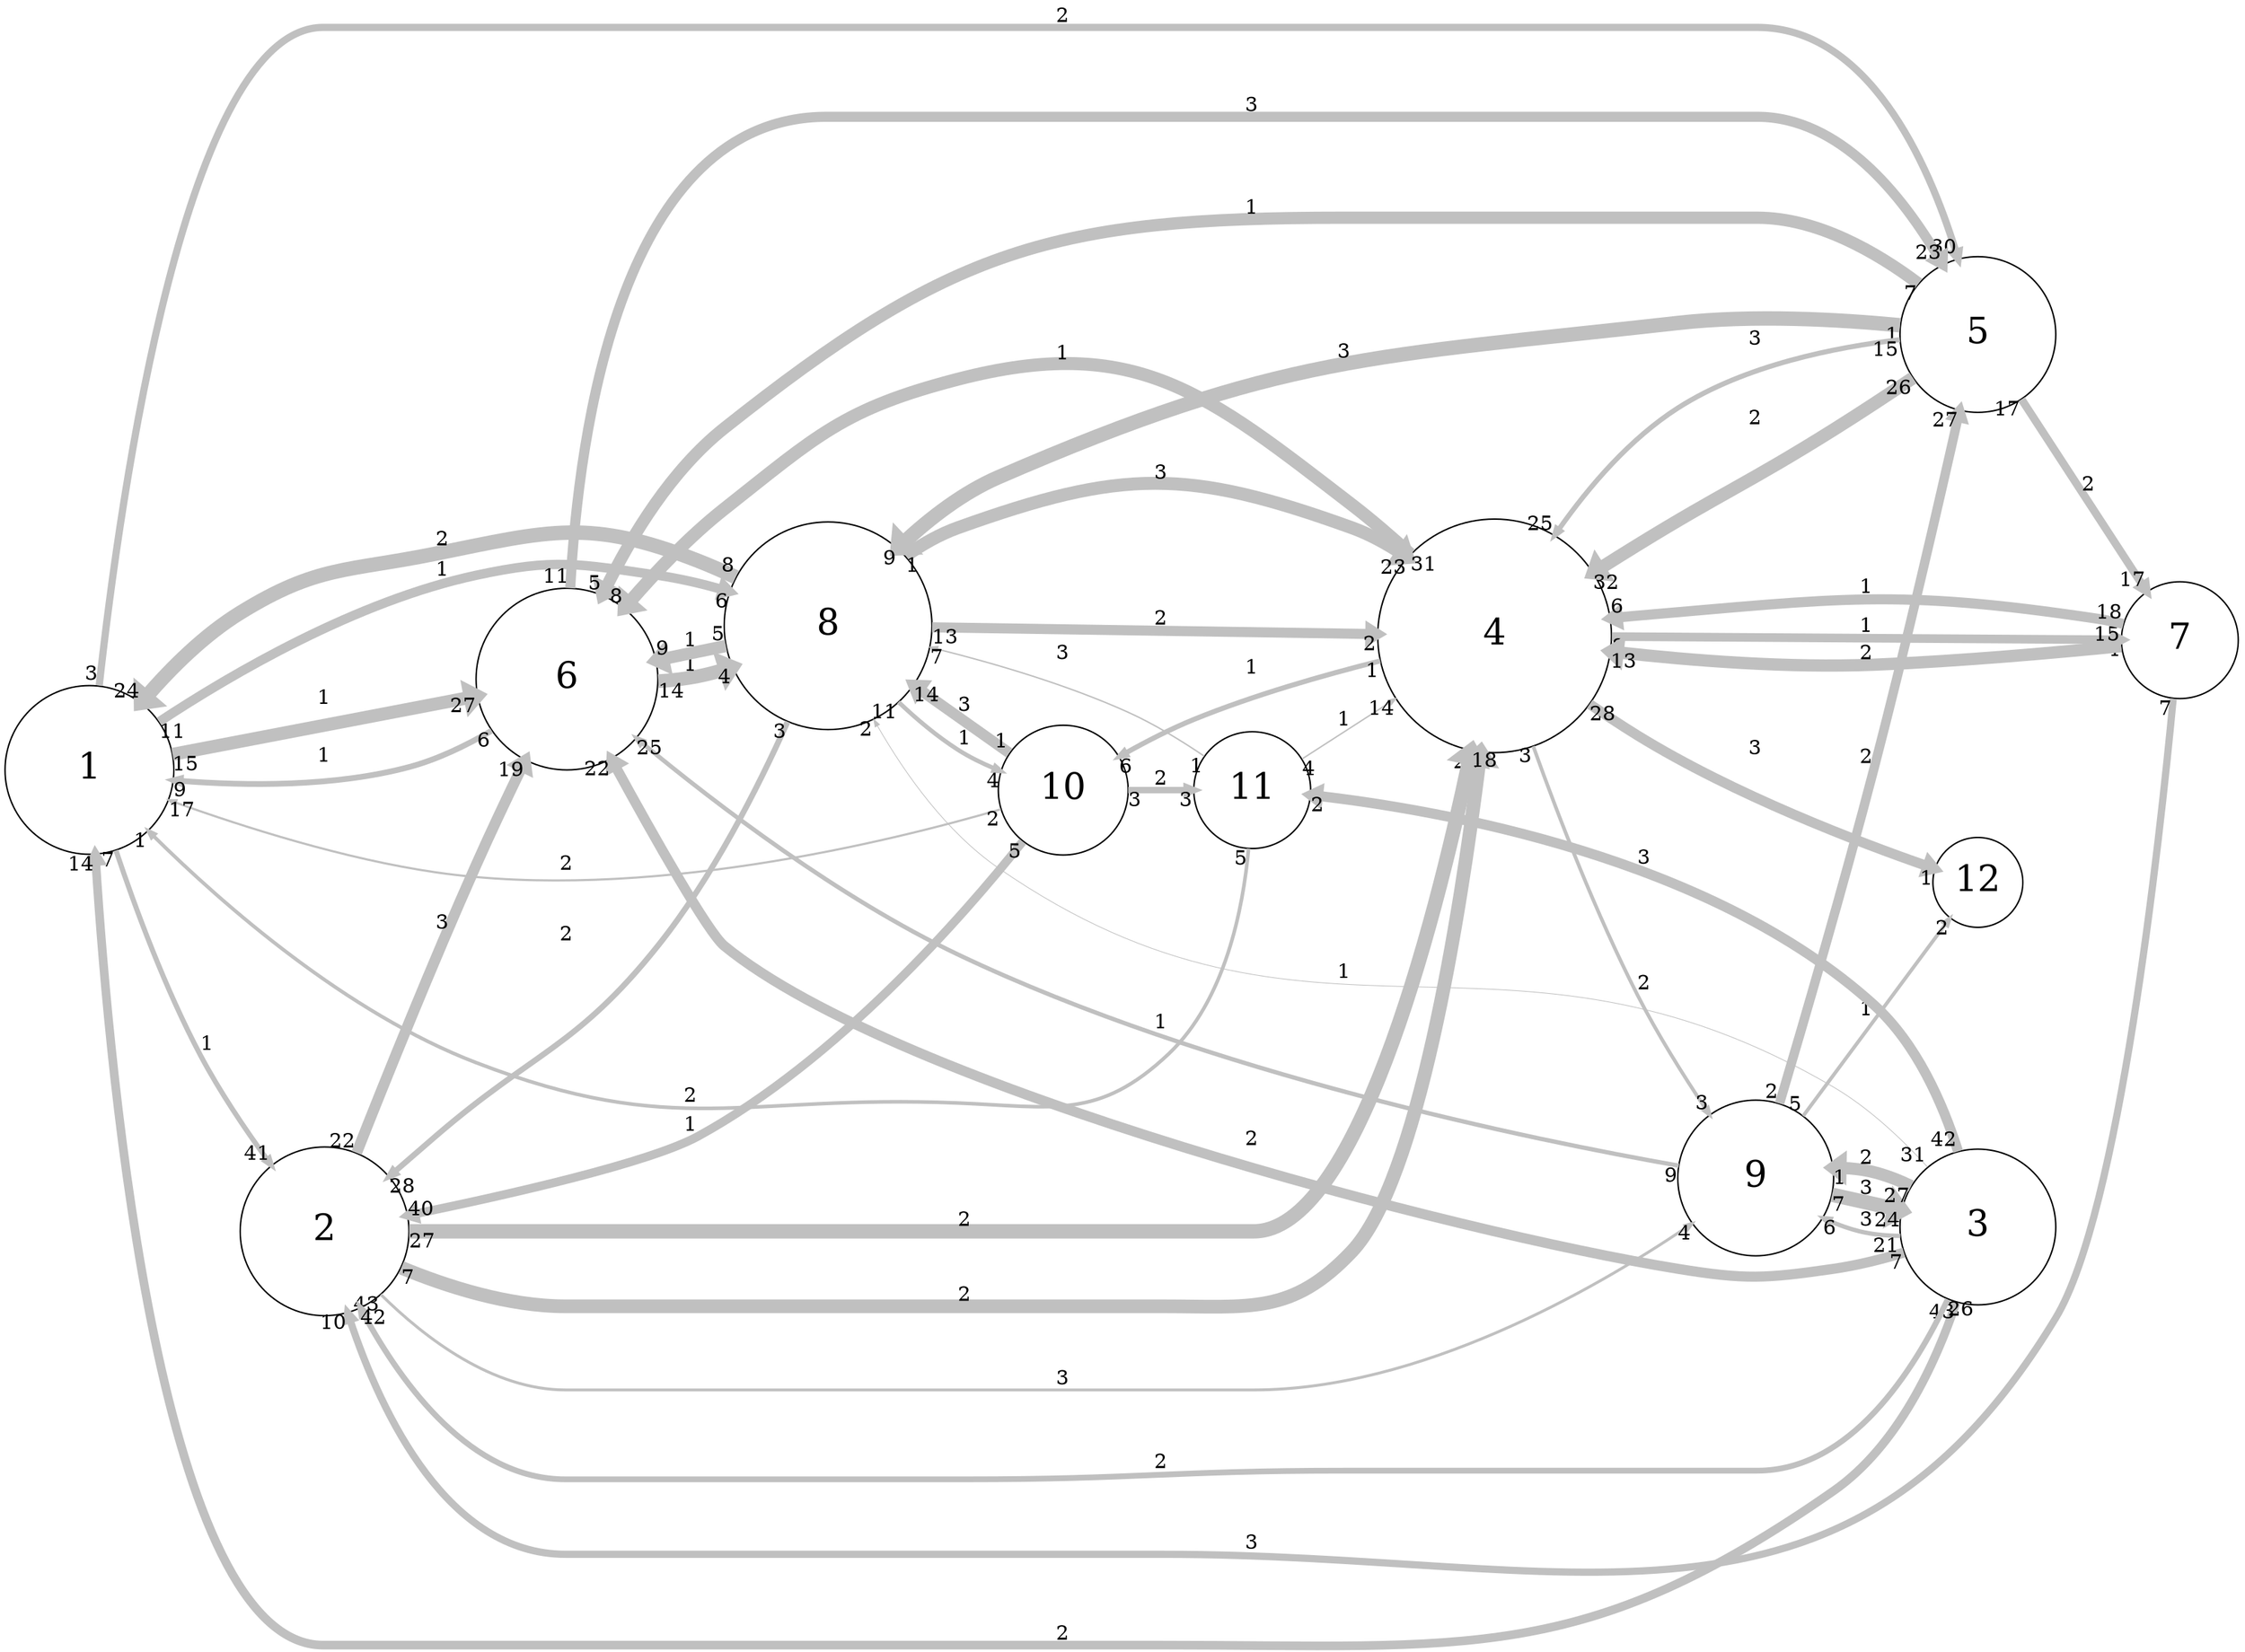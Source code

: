 digraph "" {
	graph [bb="0,0,1518.8,1119.7",
		overlap=false,
		rankdir=LR,
		ratio=0.5,
		scale=1,
		splines=spline
	];
	node [fontsize=25,
		label="\N",
		shape=circle
	];
	edge [arrowsize=0.5,
		splines=true
	];
	0	[height=1.625,
		label=1,
		pos="58.75,601.17",
		width=1.625];
	1	[height=1.625,
		label=2,
		pos="217.75,280.17",
		width=1.625];
	0 -> 1	[key=0,
		capacity=1,
		color=grey,
		from_pd=46,
		head_lp="174.62,334.77",
		headlabel=41,
		label=1,
		lp="138.75,408.42",
		penwidth=3.5,
		pos="e,181.37,326.52 76.709,545.34 90.206,504.02 110.86,446.94 135.38,399.67 146.85,377.54 161.67,354.6 175.51,334.8",
		pt=14,
		tail_lp="69.959,537.09",
		taillabel=47,
		to_pd=40];
	4	[height=1.5,
		label=5,
		pos="1340.8,891.17",
		width=1.5];
	0 -> 4	[key=0,
		capacity=2,
		color=grey,
		from_pd=2,
		head_lp="1320.6,952.1",
		headlabel=30,
		label=2,
		lp="719.75,1111.4",
		penwidth=5.0,
		pos="e,1327.4,943.85 65.558,659.74 80.31,792.16 124.75,1103.2 216.75,1103.2 216.75,1103.2 216.75,1103.2 1190.8,1103.2 1264.2,1103.2 1304.6,\
1016.9 1324.2,954.43",
		pt=11,
		tail_lp="62.183,667.99",
		taillabel=3,
		to_pd=29];
	5	[height=1.75,
		label=6,
		pos="382.75,658.17",
		width=1.75];
	0 -> 5	[key=0,
		capacity=1,
		color=grey,
		from_pd=14,
		head_lp="313.52,656.77",
		headlabel=27,
		label=1,
		lp="217.75,649.42",
		penwidth=9.0,
		pos="e,320.27,648.52 116.51,612.92 130.47,615.72 145.39,618.63 159.25,621.17 208.89,630.28 264.94,639.6 308.37,646.6",
		pt=3,
		tail_lp="123.26,604.67",
		taillabel=15,
		to_pd=26];
	7	[height=2,
		label=8,
		pos="559.75,695.17",
		width=2];
	0 -> 7	[key=0,
		capacity=1,
		color=grey,
		from_pd=10,
		head_lp="488.33,727.8",
		headlabel=6,
		label=1,
		lp="297.75,734.42",
		penwidth=6.5,
		pos="e,491.7,719.55 107.3,634.22 157.43,666.72 240.04,713.76 319.75,730.17 374.6,741.46 390.38,738.55 445.75,730.17 457.21,728.44 469.12,\
725.76 480.71,722.65",
		pt=8,
		tail_lp="114.05,642.47",
		taillabel=11,
		to_pd=5];
	1 -> 5	[key=0,
		capacity=3,
		color=grey,
		from_pd=21,
		head_lp="345.69,594.4",
		headlabel=19,
		label=3,
		lp="297.75,495.42",
		penwidth=7.5,
		pos="e,352.44,602.65 238.83,334.98 258.28,387.03 289.23,467.19 319.75,535.17 328.14,553.86 337.86,573.82 347.08,592.11",
		pt=6,
		tail_lp="245.58,343.23",
		taillabel=22,
		to_pd=18];
	3	[height=2.25,
		label=4,
		pos="1012.8,683.17",
		width=2.25];
	1 -> 3	[key=0,
		capacity=2,
		color=grey,
		from_pd=6,
		head_lp="996.82,594.16",
		headlabel=26,
		label=2,
		lp="653.75,234.42",
		penwidth=9.5,
		pos="e,1003.6,602.41 275.62,268.87 281.93,267.85 288.28,266.92 294.38,266.17 430.86,249.48 809.4,178.9 913.12,269.17 960.75,310.62 988.75,\
481.26 1002.1,590.11",
		pt=2,
		tail_lp="278.99,260.62",
		taillabel=7,
		to_pd=25];
	1 -> 3	[key=1,
		capacity=2,
		color=grey,
		from_pd=26,
		head_lp="1015.4,593.57",
		headlabel=18,
		label=2,
		lp="653.75,280.42",
		penwidth=10.0,
		pos="e,1008.7,601.82 276.58,275.98 421.13,266.73 793.37,250.71 888.25,323.17 970,385.61 997.99,505.23 1007.4,589.41",
		pt=1,
		tail_lp="283.33,284.23",
		taillabel=27,
		to_pd=17];
	8	[height=1.5,
		label=9,
		pos="1189.8,315.17",
		width=1.5];
	1 -> 8	[key=0,
		capacity=3,
		color=grey,
		from_pd=42,
		head_lp="1141.9,275.58",
		headlabel=4,
		label=3,
		lp="719.75,181.42",
		penwidth=2.0,
		pos="e,1145.3,283.83 257.06,236.65 287.52,207.03 333,173.17 381.75,173.17 381.75,173.17 381.75,173.17 848.75,173.17 958.99,173.17 1074.9,\
237.52 1138.9,279.58",
		pt=17,
		tail_lp="263.81,228.4",
		taillabel=43,
		to_pd=3];
	4 -> 5	[key=0,
		capacity=1,
		color=grey,
		from_pd=6,
		head_lp="403.3,725.2",
		headlabel=5,
		label=1,
		lp="847.75,979.42",
		penwidth=8.5,
		pos="e,406.67,716.95 1299.9,926.93 1271.5,948.63 1231.4,972.17 1190.8,972.17 908.75,972.17 908.75,972.17 908.75,972.17 711.28,972.17 \
641.77,953.74 487.75,830.17 454.33,803.36 429.04,762.69 411.77,727.63",
		pt=4,
		tail_lp="1303.2,918.68",
		taillabel=7,
		to_pd=4];
	4 -> 7	[key=0,
		capacity=3,
		color=grey,
		from_pd=0,
		head_lp="605.28,756.55",
		headlabel=9,
		label=3,
		lp="909.75,881.42",
		penwidth=10.0,
		pos="e,608.66,748.3 1286.8,898.02 1245.5,902.26 1186.8,905.91 1135.8,900.17 926.93,876.69 865.76,882.77 674.75,795.17 654.26,785.77 634.72,\
771.47 617.78,756.6",
		pt=1,
		tail_lp="1283.4,889.77",
		taillabel=1,
		to_pd=8];
	4 -> 3	[key=0,
		capacity=2,
		color=grey,
		from_pd=25,
		head_lp="1088.3,734.88",
		headlabel=32,
		label=2,
		lp="1189.8,831.42",
		penwidth=9.0,
		pos="e,1081.6,726.63 1296.7,859.87 1280.4,848.22 1261.4,835.07 1243.8,823.67 1186.3,786.53 1169.7,780.95 1111.4,745.17 1105,741.28 1098.5,\
737.21 1091.9,733.1",
		pt=3,
		tail_lp="1290,851.62",
		taillabel=26,
		to_pd=31];
	4 -> 3	[key=1,
		capacity=3,
		color=grey,
		from_pd=14,
		head_lp="1046.7,761.71",
		headlabel=25,
		label=3,
		lp="1189.8,887.42",
		penwidth=3.5,
		pos="e,1053.5,753.46 1286.5,887.46 1243,882.28 1181.3,869.87 1135.8,840.17 1105.3,820.36 1079.3,790.34 1059.3,761.85",
		pt=14,
		tail_lp="1279.8,879.21",
		taillabel=15,
		to_pd=24];
	6	[height=1.125,
		label=7,
		pos="1477.8,683.17",
		width=1.125];
	4 -> 6	[key=0,
		capacity=2,
		color=grey,
		from_pd=16,
		head_lp="1461.6,725.19",
		headlabel=17,
		label=2,
		lp="1416.8,783.42",
		penwidth=5.5,
		pos="e,1454.8,716.94 1371,846.04 1394.1,810.54 1426,761.41 1448.7,726.41",
		pt=10,
		tail_lp="1377.8,837.79",
		taillabel=17,
		to_pd=16];
	5 -> 0	[key=0,
		capacity=1,
		color=grey,
		from_pd=5,
		head_lp="120.15,585.13",
		headlabel=9,
		label=1,
		lp="217.75,609.42",
		penwidth=4.0,
		pos="e,116.77,593.38 329.96,623.3 313.5,614.07 294.75,605.38 276.25,600.67 227.67,588.29 170.93,588.95 127.73,592.42",
		pt=13,
		tail_lp="333.33,631.55",
		taillabel=6,
		to_pd=8];
	5 -> 4	[key=0,
		capacity=3,
		color=grey,
		from_pd=10,
		head_lp="1310.3,948.03",
		headlabel=23,
		label=3,
		lp="847.75,1050.4",
		penwidth=7.0,
		pos="e,1317,939.78 384.89,721.58 390.58,830.65 419.55,1042.2 558.75,1042.2 558.75,1042.2 558.75,1042.2 1190.8,1042.2 1245,1042.2 1286.1,\
992.25 1311.3,949.81",
		pt=7,
		tail_lp="378.14,729.83",
		taillabel=11,
		to_pd=22];
	5 -> 7	[key=0,
		capacity=1,
		color=grey,
		from_pd=13,
		head_lp="489.76,659.48",
		headlabel=4,
		label=1,
		lp="466.75,670.42",
		penwidth=9.5,
		pos="e,493.14,667.73 445.85,658.29 454.06,659 462.33,660.08 470.12,661.67 473.79,662.42 477.51,663.3 481.24,664.28",
		pt=2,
		tail_lp="452.6,650.04",
		taillabel=14,
		to_pd=3];
	7 -> 0	[key=0,
		capacity=2,
		color=grey,
		from_pd=7,
		head_lp="87.543,656.41",
		headlabel=24,
		label=2,
		lp="297.75,755.42",
		penwidth=10.0,
		pos="e,94.293,648.16 496.05,729.66 487.46,733.81 478.66,737.77 470.12,741.17 397.53,770.1 371.26,760.15 294.38,746.17 232.88,734.99 212.57,\
739.79 159.25,707.17 138.07,694.22 118.48,675.57 102.38,657.52",
		pt=1,
		tail_lp="499.42,737.91",
		taillabel=8,
		to_pd=23];
	7 -> 1	[key=0,
		capacity=2,
		color=grey,
		from_pd=2,
		head_lp="255.86,309.71",
		headlabel=28,
		label=2,
		lp="382.75,485.42",
		penwidth=4.0,
		pos="e,262.61,317.96 532.1,628.21 512.21,582.84 482.22,522.96 445.75,476.67 443.98,474.42 337.38,382.41 270.91,325.11",
		pt=13,
		tail_lp="528.73,619.96",
		taillabel=3,
		to_pd=27];
	7 -> 5	[key=0,
		capacity=1,
		color=grey,
		from_pd=4,
		head_lp="447.45,677.92",
		headlabel=9,
		label=1,
		lp="466.75,688.42",
		penwidth=8.5,
		pos="e,444.08,673.79 488.33,683.19 479.9,681.59 471.43,679.9 463.38,678.17 460.83,677.62 458.24,677.05 455.62,676.47",
		pt=4,
		tail_lp="484.95,691.44",
		taillabel=5,
		to_pd=8];
	7 -> 3	[key=0,
		capacity=3,
		color=grey,
		from_pd=0,
		head_lp="945.87,729.47",
		headlabel=23,
		label=3,
		lp="786.75,797.42",
		penwidth=9.0,
		pos="e,952.62,737.72 613.58,742.86 624.99,750.72 637.52,757.74 650.38,762.17 760.77,800.26 803.53,799.51 913.12,759.17 923.26,755.44 \
933.19,750.28 942.61,744.38",
		pt=3,
		tail_lp="610.2,734.61",
		taillabel=1,
		to_pd=22];
	7 -> 3	[key=1,
		capacity=2,
		color=grey,
		from_pd=12,
		head_lp="928.12,677.06",
		headlabel=2,
		label=2,
		lp="786.75,697.42",
		penwidth=7.0,
		pos="e,931.49,685.31 632.21,693.27 710.1,691.2 834.95,687.88 920.02,685.61",
		pt=7,
		tail_lp="638.96,685.02",
		taillabel=13,
		to_pd=1];
	9	[height=1.25,
		label=10,
		pos="719.75,581.17",
		width=1.25];
	7 -> 9	[key=0,
		capacity=1,
		color=grey,
		from_pd=10,
		head_lp="672.41,600.81",
		headlabel=4,
		label=1,
		lp="653.75,613.42",
		penwidth=3.0,
		pos="e,675.78,592.56 606.92,640.41 619.95,627.37 634.83,614.43 650.38,604.67 655.59,601.4 661.31,598.52 667.17,596",
		pt=15,
		tail_lp="613.67,648.66",
		taillabel=11,
		to_pd=3];
	3 -> 5	[key=0,
		capacity=1,
		color=grey,
		from_pd=30,
		head_lp="417.86,716.64",
		headlabel=8,
		label=1,
		lp="719.75,876.42",
		penwidth=9.0,
		pos="e,421.24,708.39 955.33,740.83 886.67,803.78 765.61,892.06 650.38,863.17 570.86,843.24 552.01,827.06 487.75,776.17 466.5,759.34 446.09,\
737.82 429.06,717.77",
		pt=3,
		tail_lp="948.58,749.08",
		taillabel=31,
		to_pd=7];
	3 -> 8	[key=0,
		capacity=2,
		color=grey,
		from_pd=2,
		head_lp="1155.9,368.54",
		headlabel=3,
		label=2,
		lp="1114.8,452.42",
		penwidth=2.5,
		pos="e,1159.2,360.29 1041.4,606.87 1059.5,559.15 1084.7,496.86 1111.4,443.67 1124.3,417.94 1140.5,390.47 1154.7,367.56",
		pt=16,
		tail_lp="1038,598.62",
		taillabel=3,
		to_pd=2];
	3 -> 6	[key=0,
		capacity=1,
		color=grey,
		from_pd=7,
		head_lp="1433.4,674.92",
		headlabel=4,
		label=1,
		lp="1265.8,691.42",
		penwidth=6.0,
		pos="e,1436.8,683.17 1094.1,683.17 1189.4,683.17 1345.3,683.17 1425.5,683.17",
		pt=9,
		tail_lp="1097.5,674.92",
		taillabel=8,
		to_pd=3];
	3 -> 9	[key=0,
		capacity=1,
		color=grey,
		from_pd=0,
		head_lp="761.37,596.86",
		headlabel=6,
		label=1,
		lp="847.75,665.42",
		penwidth=3.5,
		pos="e,758,605.11 933.01,667.84 894.35,659.04 847.54,646.47 807.25,630.17 793.6,624.65 779.44,617.36 766.63,610.11",
		pt=14,
		tail_lp="929.63,659.59",
		taillabel=1,
		to_pd=5];
	11	[height=0.78211,
		label=12,
		pos="1340.8,512.17",
		width=0.78211];
	3 -> 11	[key=0,
		capacity=3,
		color=grey,
		from_pd=27,
		head_lp="1310.5,529.7",
		headlabel=1,
		label=3,
		lp="1189.8,608.42",
		penwidth=7.0,
		pos="e,1313.9,521.45 1080.1,637.52 1090.6,630.37 1101.3,623.06 1111.4,616.17 1122.2,608.8 1124.3,605.94 1135.8,599.67 1192.1,568.86 1261.6,\
541.07 1303.2,525.43",
		pt=7,
		tail_lp="1086.9,645.77",
		taillabel=28,
		to_pd=0];
	8 -> 4	[key=0,
		capacity=2,
		color=grey,
		from_pd=1,
		head_lp="1334.8,830",
		headlabel=27,
		label=2,
		lp="1265.8,600.42",
		penwidth=6.5,
		pos="e,1328,838.25 1206.2,366.96 1222.5,422.38 1248.7,512.95 1269.1,591.67 1290.1,672.6 1311.8,766.52 1325.6,827.29",
		pt=8,
		tail_lp="1202.8,375.21",
		taillabel=2,
		to_pd=26];
	8 -> 5	[key=0,
		capacity=1,
		color=grey,
		from_pd=8,
		head_lp="437.54,625.82",
		headlabel=25,
		label=1,
		lp="786.75,423.42",
		penwidth=3.0,
		pos="e,430.79,617.57 1136.2,324.25 1037.4,342.6 818.76,389.41 650.38,470.17 570.87,508.3 489.46,569.58 437.87,611.75",
		pt=15,
		tail_lp="1132.8,332.5",
		taillabel=9,
		to_pd=24];
	2	[height=1.5,
		label=3,
		pos="1340.8,282.17",
		width=1.5];
	8 -> 2	[key=0,
		capacity=3,
		color=grey,
		from_pd=6,
		head_lp="1280.9,285.46",
		headlabel=24,
		label=3,
		lp="1265.8,307.42",
		penwidth=10.0,
		pos="e,1287.7,293.71 1242.9,303.63 1253.4,301.29 1264.6,298.81 1275.5,296.39",
		pt=1,
		tail_lp="1246.2,295.38",
		taillabel=7,
		to_pd=23];
	8 -> 11	[key=0,
		capacity=1,
		color=grey,
		from_pd=4,
		head_lp="1326.3,481.71",
		headlabel=2,
		label=1,
		lp="1265.8,422.42",
		penwidth=2.5,
		pos="e,1323,489.96 1223.1,357.92 1251.8,395.84 1292.9,450.22 1317.9,483.25",
		pt=16,
		tail_lp="1219.7,366.17",
		taillabel=5,
		to_pd=1];
	2 -> 0	[key=0,
		capacity=2,
		color=grey,
		from_pd=42,
		head_lp="55.87,534.3",
		headlabel=14,
		label=2,
		lp="719.75,9.4211",
		penwidth=6.0,
		pos="e,62.62,542.55 1324.4,230.21 1309.9,190.52 1284.4,137.61 1243.8,107.17 1077.2,-17.567 995.82,1.1711 787.75,1.1711 216.75,1.1711 \
216.75,1.1711 216.75,1.1711 108.18,1.1711 73.237,373.49 63.294,531.55",
		pt=9,
		tail_lp="1317.6,221.96",
		taillabel=43,
		to_pd=13];
	2 -> 1	[key=0,
		capacity=2,
		color=grey,
		from_pd=25,
		head_lp="249.64,218.76",
		headlabel=42,
		label=2,
		lp="786.75,125.42",
		penwidth=4.0,
		pos="e,242.89,227.01 1319,232.55 1295.5,185.25 1252.3,121.17 1190.8,121.17 908.75,121.17 908.75,121.17 908.75,121.17 795.79,121.17 767.71,\
112.17 654.75,112.17 381.75,112.17 381.75,112.17 381.75,112.17 320.79,112.17 275.31,169.85 248.09,217.61",
		pt=13,
		tail_lp="1325.7,224.3",
		taillabel=26,
		to_pd=41];
	2 -> 5	[key=0,
		capacity=2,
		color=grey,
		from_pd=6,
		head_lp="420.78,594.79",
		headlabel=22,
		label=2,
		lp="847.75,342.42",
		penwidth=7.0,
		pos="e,414.03,603.04 1289.6,263.36 1275,258.76 1258.9,254.49 1243.8,252.17 1196.3,244.93 1183.1,244.42 1135.8,252.17 985.39,276.78 604.63,\
378.43 487.75,476.17 482.51,480.55 447.64,542.41 419.7,592.81",
		pt=7,
		tail_lp="1286.2,255.11",
		taillabel=7,
		to_pd=21];
	2 -> 7	[key=0,
		capacity=1,
		color=grey,
		from_pd=30,
		head_lp="587.01,621.35",
		headlabel=2,
		label=1,
		lp="909.75,458.42",
		penwidth=0.5,
		pos="e,590.38,629.6 1305.9,324 1288.9,342.73 1267,363.79 1243.8,378.17 1021.4,515.71 889.66,378.34 674.75,527.17 639.67,551.46 612.28,\
590.34 593.15,624.59",
		pt=20,
		tail_lp="1312.6,332.25",
		taillabel=31,
		to_pd=1];
	2 -> 8	[key=0,
		capacity=3,
		color=grey,
		from_pd=20,
		head_lp="1229.8,274.55",
		headlabel=6,
		label=3,
		lp="1265.8,278.42",
		penwidth=3.0,
		pos="e,1233.2,282.8 1288.6,267.52 1279.8,266.81 1270.7,267.24 1262.4,269.67 1255.2,271.77 1248,274.84 1241.1,278.41",
		pt=15,
		tail_lp="1281.8,259.27",
		taillabel=21,
		to_pd=5];
	2 -> 8	[key=1,
		capacity=2,
		color=grey,
		from_pd=26,
		head_lp="1245.1,338.56",
		headlabel=1,
		label=2,
		lp="1265.8,338.42",
		penwidth=8.5,
		pos="e,1241.8,330.31 1297.6,315.12 1288.7,320.49 1278.9,325.26 1269.1,328.17 1264.1,329.67 1258.8,330.43 1253.5,330.65",
		pt=4,
		tail_lp="1290.9,306.87",
		taillabel=27,
		to_pd=0];
	10	[height=1.125,
		label=11,
		pos="847.75,581.17",
		width=1.125];
	2 -> 10	[key=0,
		capacity=3,
		color=grey,
		from_pd=41,
		head_lp="891.65,568.5",
		headlabel=2,
		label=3,
		lp="1114.8,528.42",
		penwidth=7.0,
		pos="e,888.28,576.75 1325.5,334.21 1314.6,365.22 1296.7,403.26 1269.1,428.17 1161.1,525.75 985.91,562.46 899.82,575.12",
		pt=7,
		tail_lp="1332.3,342.46",
		taillabel=42,
		to_pd=1];
	10 -> 0	[key=0,
		capacity=2,
		color=grey,
		from_pd=4,
		head_lp="95.669,549.9",
		headlabel=1,
		label=2,
		lp="466.75,375.42",
		penwidth=2.5,
		pos="e,99.044,558.15 844.72,540.48 840.5,500.24 827.81,439.68 790.12,404.17 743.6,360.33 714.24,367.47 650.38,370.17 503.04,376.4 457.04,\
344.34 319.75,398.17 233.85,431.85 153.1,503.54 105.03,552.06",
		pt=16,
		tail_lp="841.35,532.23",
		taillabel=5,
		to_pd=0];
	10 -> 7	[key=0,
		capacity=3,
		color=grey,
		from_pd=0,
		head_lp="633.97,671.83",
		headlabel=7,
		label=3,
		lp="719.75,676.42",
		penwidth=1.0,
		pos="e,630.6,680.08 814.93,605.31 800.25,615.6 782.22,627.07 764.75,635.17 724.06,654.04 676.04,668.51 636.82,678.51",
		pt=19,
		tail_lp="818.31,613.56",
		taillabel=1,
		to_pd=6];
	10 -> 3	[key=0,
		capacity=1,
		color=grey,
		from_pd=3,
		head_lp="936.64,632.15",
		headlabel=14,
		label=1,
		lp="909.75,628.42",
		penwidth=1.0,
		pos="e,943.39,640.4 882.52,602.31 898.63,612.39 918.58,624.87 937.95,636.99",
		pt=19,
		tail_lp="879.15,610.56",
		taillabel=4,
		to_pd=13];
	6 -> 1	[key=0,
		capacity=3,
		color=grey,
		from_pd=6,
		head_lp="227.34,215.5",
		headlabel=10,
		label=3,
		lp="847.75,70.421",
		penwidth=5.0,
		pos="e,234.09,223.75 1473.4,642.67 1464.7,543.27 1438.7,290.23 1394.8,219.17 1248.2,-17.839 1066.4,62.171 787.75,62.171 381.75,62.171 \
381.75,62.171 381.75,62.171 305.31,62.171 260.4,149.2 237.68,213.28",
		pt=11,
		tail_lp="1470.1,634.42",
		taillabel=7,
		to_pd=9];
	6 -> 3	[key=0,
		capacity=2,
		color=grey,
		from_pd=14,
		head_lp="1100.1,663.22",
		headlabel=13,
		label=2,
		lp="1265.8,671.42",
		penwidth=8.5,
		pos="e,1093.3,671.47 1437.4,678.12 1395.7,673.05 1327.9,665.57 1269.1,662.67 1214.6,659.99 1153.8,664.58 1105.1,670.09",
		pt=4,
		tail_lp="1430.7,686.37",
		taillabel=15,
		to_pd=12];
	6 -> 3	[key=1,
		capacity=1,
		color=grey,
		from_pd=17,
		head_lp="1096.7,703.52",
		headlabel=6,
		label=1,
		lp="1265.8,717.42",
		penwidth=7.0,
		pos="e,1093.3,695.27 1438.3,693.79 1432.2,695.13 1426,696.33 1420.1,697.17 1284.3,716.46 1248,709.65 1111.4,697.17 1109.2,696.97 1106.9,\
696.75 1104.7,696.52",
		pt=7,
		tail_lp="1431.5,702.04",
		taillabel=18,
		to_pd=5];
	9 -> 0	[key=0,
		capacity=2,
		color=grey,
		from_pd=1,
		head_lp="119.96,571.51",
		headlabel=17,
		label=2,
		lp="382.75,534.42",
		penwidth=1.5,
		pos="e,113.21,579.76 676.18,568.33 599.62,546.93 433.66,508.28 294.38,529.17 233.53,538.3 166.68,560.04 119.95,577.25",
		pt=18,
		tail_lp="672.81,576.58",
		taillabel=2,
		to_pd=16];
	9 -> 1	[key=0,
		capacity=1,
		color=grey,
		from_pd=4,
		head_lp="282.12,299.82",
		headlabel=40,
		label=1,
		lp="466.75,354.42",
		penwidth=6.0,
		pos="e,275.37,291.57 691.55,545.66 649.75,493.63 564.56,397.26 470.12,345.67 438.72,328.51 349.63,307.45 286.45,293.92",
		pt=9,
		tail_lp="688.18,537.41",
		taillabel=5,
		to_pd=39];
	9 -> 7	[key=0,
		capacity=3,
		color=grey,
		from_pd=0,
		head_lp="611.94,645.12",
		headlabel=14,
		label=3,
		lp="653.75,636.42",
		penwidth=7.5,
		pos="e,618.69,653.37 682.87,607.06 666.65,618.76 646.94,632.99 628.12,646.56",
		pt=6,
		tail_lp="686.24,598.81",
		taillabel=1,
		to_pd=13];
	9 -> 10	[key=0,
		capacity=2,
		color=grey,
		from_pd=2,
		head_lp="803.55,572.92",
		headlabel=3,
		label=2,
		lp="786.75,589.42",
		penwidth=4.5,
		pos="e,806.93,581.17 765.17,581.17 775.16,581.17 785.84,581.17 796.06,581.17",
		pt=12,
		tail_lp="768.55,572.92",
		taillabel=3,
		to_pd=2];
}
